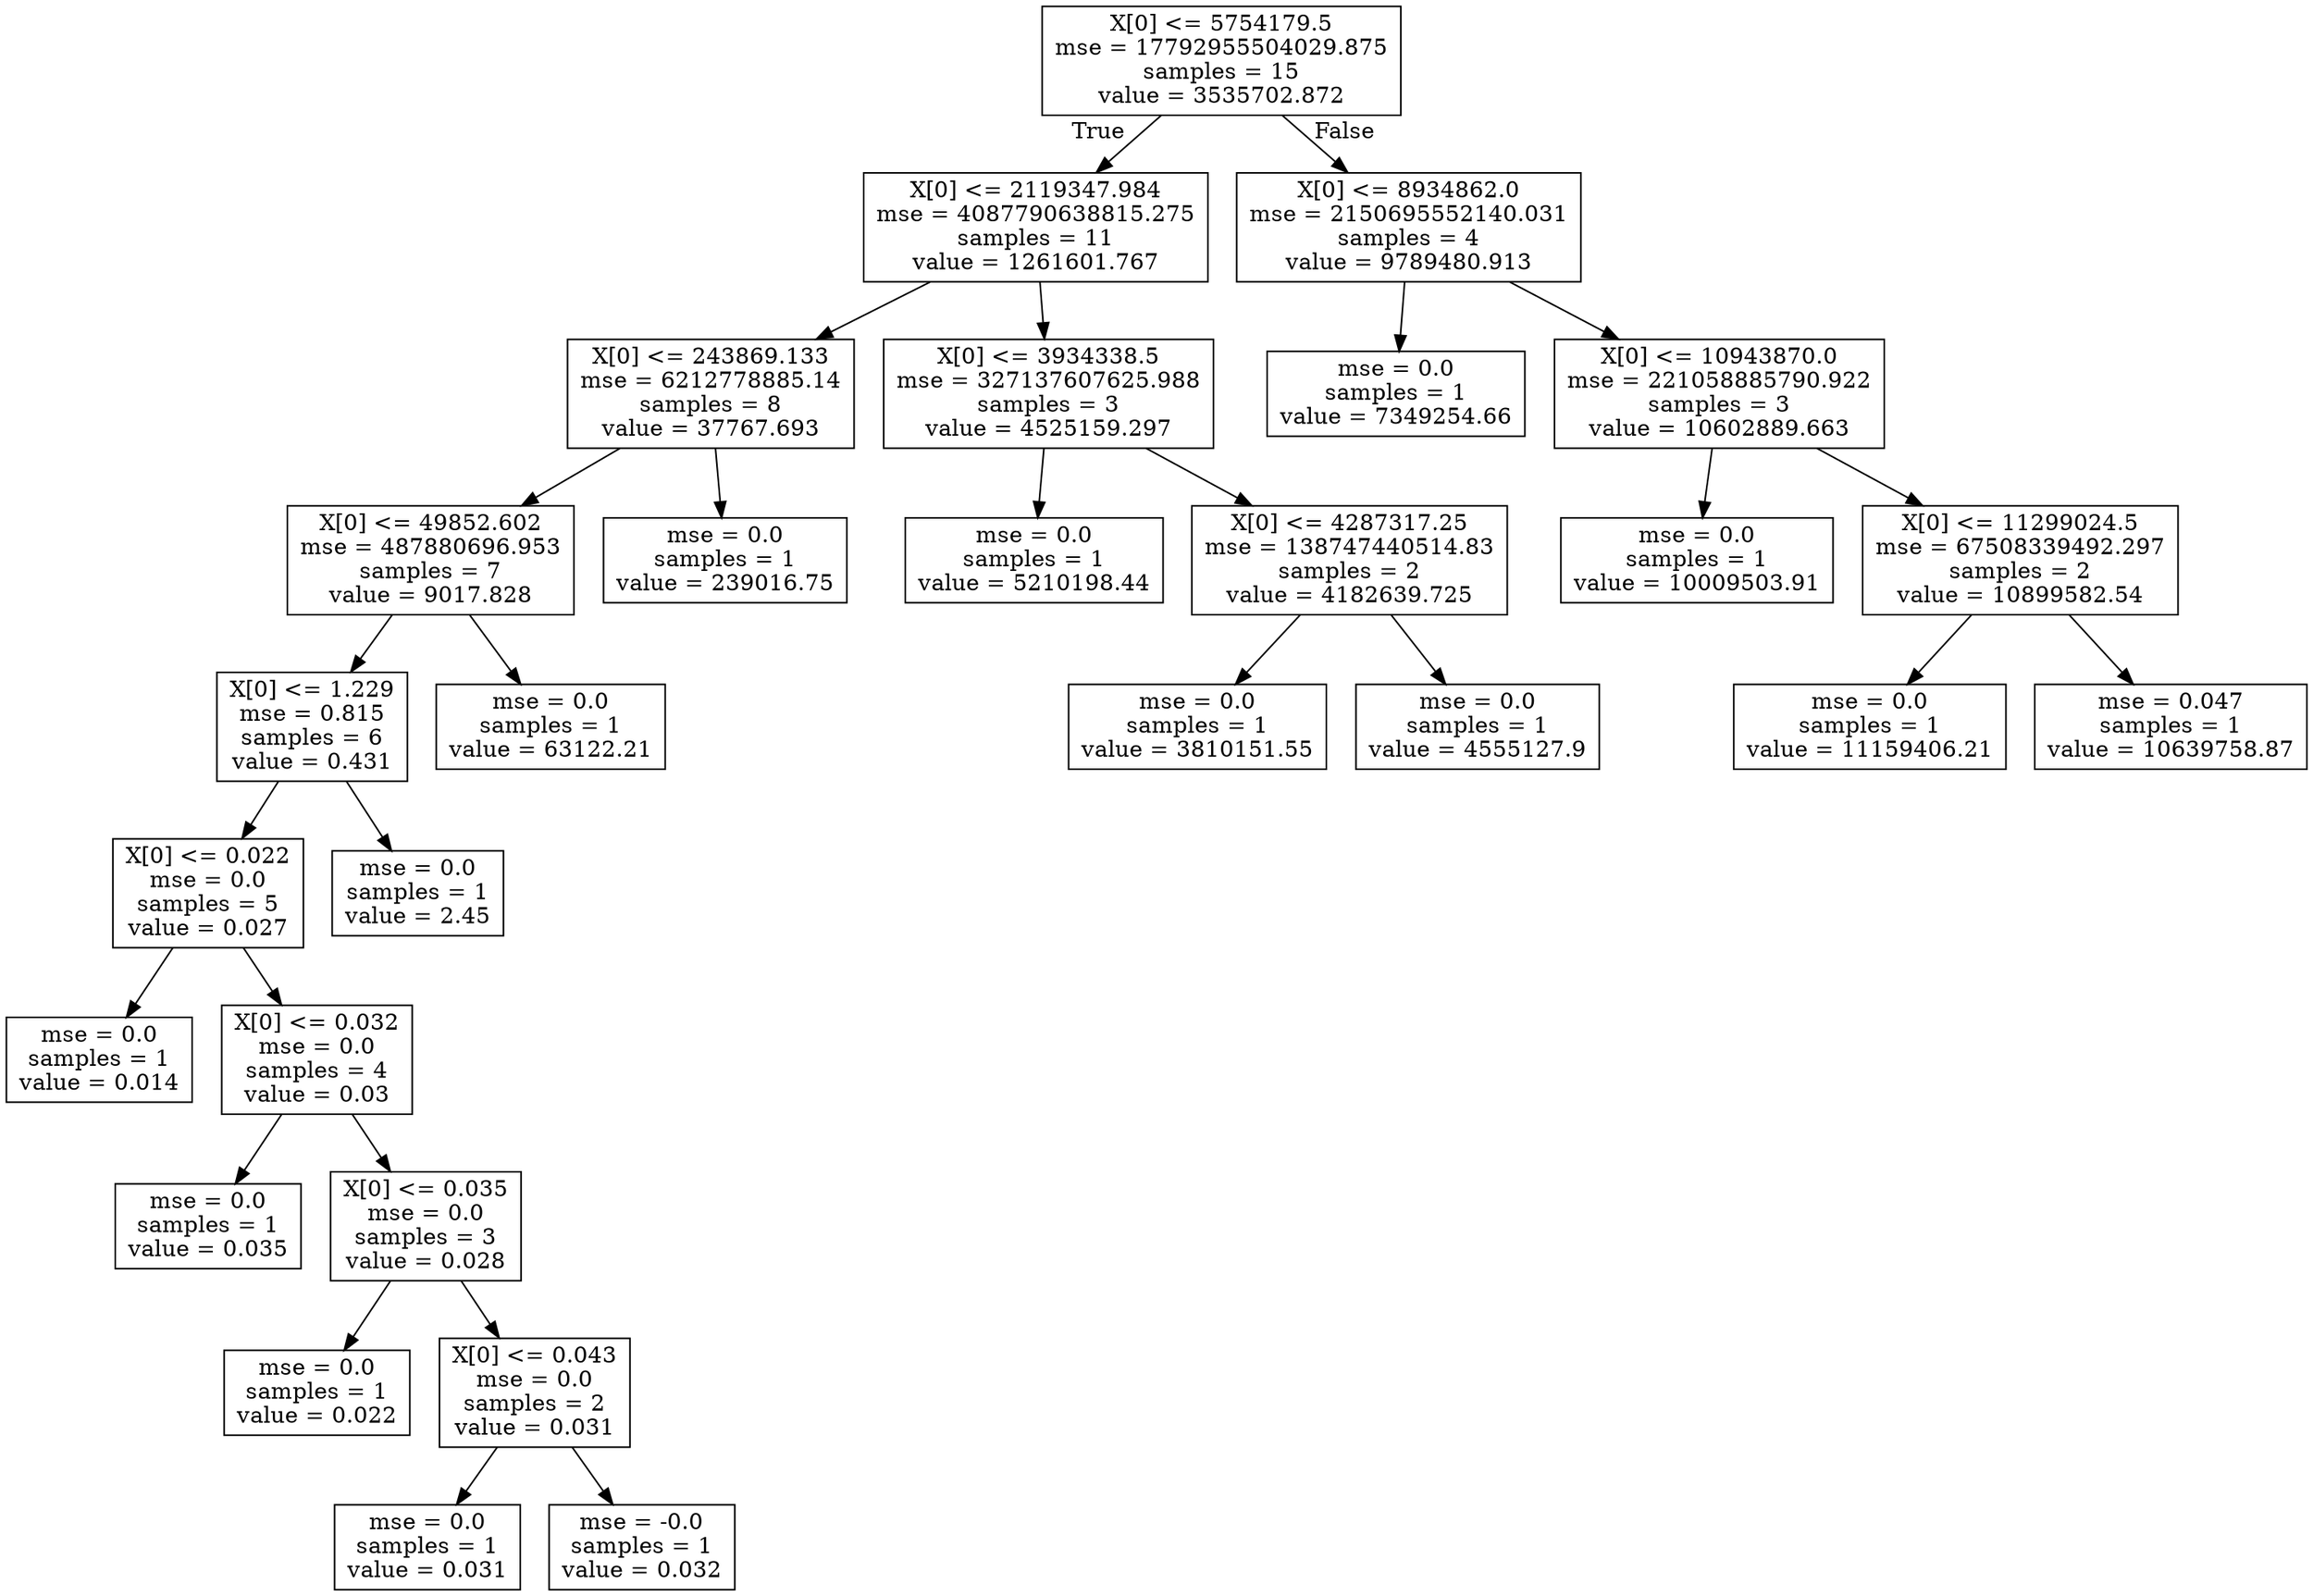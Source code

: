 digraph Tree {
node [shape=box] ;
0 [label="X[0] <= 5754179.5\nmse = 17792955504029.875\nsamples = 15\nvalue = 3535702.872"] ;
1 [label="X[0] <= 2119347.984\nmse = 4087790638815.275\nsamples = 11\nvalue = 1261601.767"] ;
0 -> 1 [labeldistance=2.5, labelangle=45, headlabel="True"] ;
2 [label="X[0] <= 243869.133\nmse = 6212778885.14\nsamples = 8\nvalue = 37767.693"] ;
1 -> 2 ;
3 [label="X[0] <= 49852.602\nmse = 487880696.953\nsamples = 7\nvalue = 9017.828"] ;
2 -> 3 ;
4 [label="X[0] <= 1.229\nmse = 0.815\nsamples = 6\nvalue = 0.431"] ;
3 -> 4 ;
5 [label="X[0] <= 0.022\nmse = 0.0\nsamples = 5\nvalue = 0.027"] ;
4 -> 5 ;
6 [label="mse = 0.0\nsamples = 1\nvalue = 0.014"] ;
5 -> 6 ;
7 [label="X[0] <= 0.032\nmse = 0.0\nsamples = 4\nvalue = 0.03"] ;
5 -> 7 ;
8 [label="mse = 0.0\nsamples = 1\nvalue = 0.035"] ;
7 -> 8 ;
9 [label="X[0] <= 0.035\nmse = 0.0\nsamples = 3\nvalue = 0.028"] ;
7 -> 9 ;
10 [label="mse = 0.0\nsamples = 1\nvalue = 0.022"] ;
9 -> 10 ;
11 [label="X[0] <= 0.043\nmse = 0.0\nsamples = 2\nvalue = 0.031"] ;
9 -> 11 ;
12 [label="mse = 0.0\nsamples = 1\nvalue = 0.031"] ;
11 -> 12 ;
13 [label="mse = -0.0\nsamples = 1\nvalue = 0.032"] ;
11 -> 13 ;
14 [label="mse = 0.0\nsamples = 1\nvalue = 2.45"] ;
4 -> 14 ;
15 [label="mse = 0.0\nsamples = 1\nvalue = 63122.21"] ;
3 -> 15 ;
16 [label="mse = 0.0\nsamples = 1\nvalue = 239016.75"] ;
2 -> 16 ;
17 [label="X[0] <= 3934338.5\nmse = 327137607625.988\nsamples = 3\nvalue = 4525159.297"] ;
1 -> 17 ;
18 [label="mse = 0.0\nsamples = 1\nvalue = 5210198.44"] ;
17 -> 18 ;
19 [label="X[0] <= 4287317.25\nmse = 138747440514.83\nsamples = 2\nvalue = 4182639.725"] ;
17 -> 19 ;
20 [label="mse = 0.0\nsamples = 1\nvalue = 3810151.55"] ;
19 -> 20 ;
21 [label="mse = 0.0\nsamples = 1\nvalue = 4555127.9"] ;
19 -> 21 ;
22 [label="X[0] <= 8934862.0\nmse = 2150695552140.031\nsamples = 4\nvalue = 9789480.913"] ;
0 -> 22 [labeldistance=2.5, labelangle=-45, headlabel="False"] ;
23 [label="mse = 0.0\nsamples = 1\nvalue = 7349254.66"] ;
22 -> 23 ;
24 [label="X[0] <= 10943870.0\nmse = 221058885790.922\nsamples = 3\nvalue = 10602889.663"] ;
22 -> 24 ;
25 [label="mse = 0.0\nsamples = 1\nvalue = 10009503.91"] ;
24 -> 25 ;
26 [label="X[0] <= 11299024.5\nmse = 67508339492.297\nsamples = 2\nvalue = 10899582.54"] ;
24 -> 26 ;
27 [label="mse = 0.0\nsamples = 1\nvalue = 11159406.21"] ;
26 -> 27 ;
28 [label="mse = 0.047\nsamples = 1\nvalue = 10639758.87"] ;
26 -> 28 ;
}